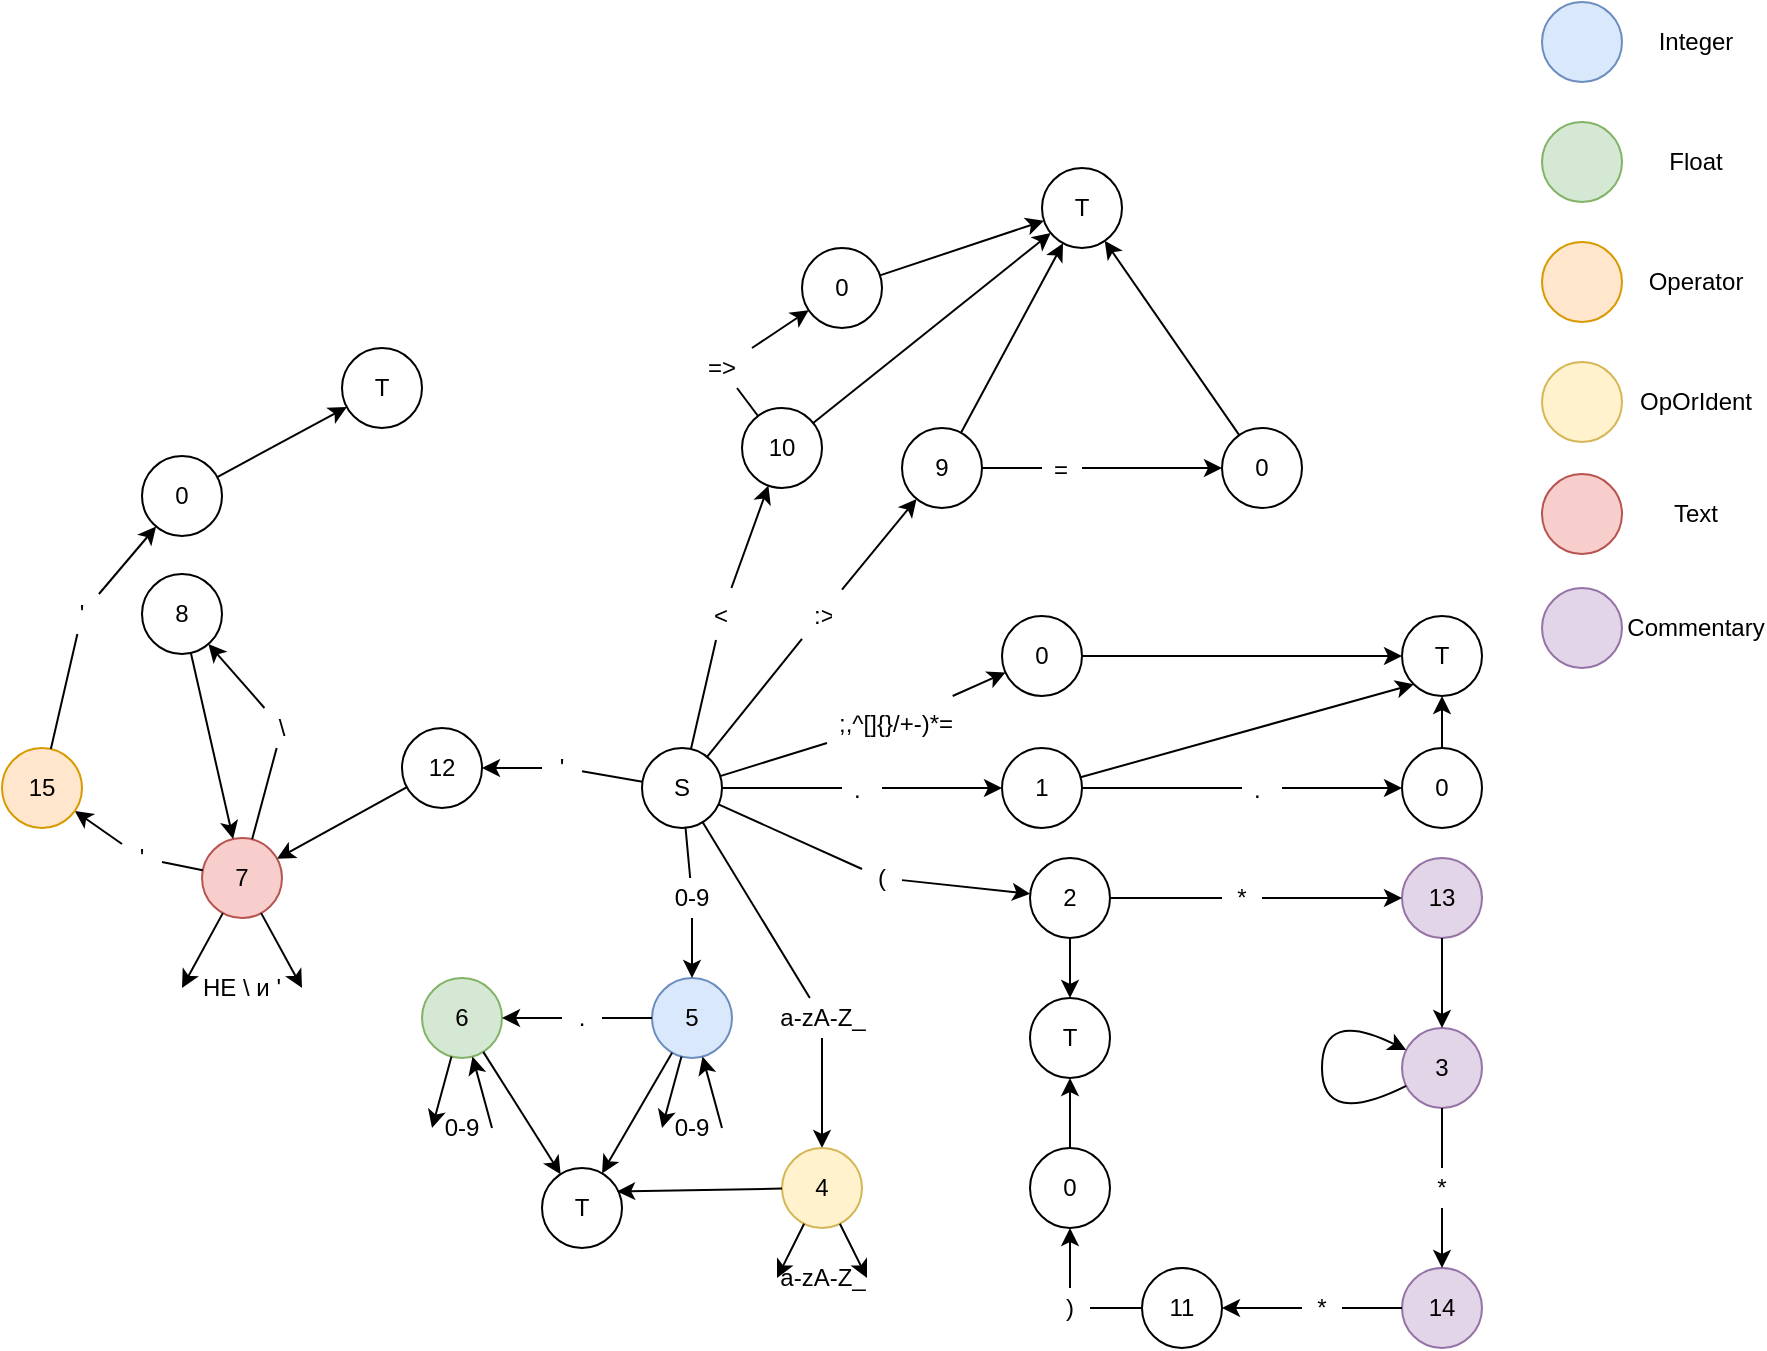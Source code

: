 <mxfile version="15.1.3" type="device"><diagram id="9n7Kw_diTexCpIvjxhjX" name="Страница 1"><mxGraphModel dx="1913" dy="806" grid="1" gridSize="10" guides="1" tooltips="1" connect="1" arrows="1" fold="1" page="1" pageScale="1" pageWidth="827" pageHeight="1169" math="0" shadow="0"><root><mxCell id="0"/><mxCell id="1" parent="0"/><mxCell id="CVCz4HRv0ZNYoUWkGmgE-1" value="S" style="ellipse;whiteSpace=wrap;html=1;aspect=fixed;" parent="1" vertex="1"><mxGeometry x="220" y="450" width="40" height="40" as="geometry"/></mxCell><mxCell id="CVCz4HRv0ZNYoUWkGmgE-2" value="0" style="ellipse;whiteSpace=wrap;html=1;aspect=fixed;" parent="1" vertex="1"><mxGeometry x="400" y="384" width="40" height="40" as="geometry"/></mxCell><mxCell id="CVCz4HRv0ZNYoUWkGmgE-3" value="" style="endArrow=classic;html=1;startArrow=none;" parent="1" source="CVCz4HRv0ZNYoUWkGmgE-4" target="CVCz4HRv0ZNYoUWkGmgE-2" edge="1"><mxGeometry width="50" height="50" relative="1" as="geometry"><mxPoint x="560" y="440" as="sourcePoint"/><mxPoint x="610" y="390" as="targetPoint"/></mxGeometry></mxCell><mxCell id="CVCz4HRv0ZNYoUWkGmgE-4" value=";,^[]{}/+-)*=" style="text;strokeColor=none;fillColor=none;align=left;verticalAlign=top;spacingLeft=4;spacingRight=4;overflow=hidden;rotatable=0;points=[[0,0.5],[1,0.5]];portConstraint=eastwest;" parent="1" vertex="1"><mxGeometry x="312.5" y="424" width="67.5" height="26" as="geometry"/></mxCell><mxCell id="CVCz4HRv0ZNYoUWkGmgE-5" value="" style="endArrow=none;html=1;" parent="1" source="CVCz4HRv0ZNYoUWkGmgE-1" target="CVCz4HRv0ZNYoUWkGmgE-4" edge="1"><mxGeometry width="50" height="50" relative="1" as="geometry"><mxPoint x="255.437" y="482.716" as="sourcePoint"/><mxPoint x="418.58" y="617.264" as="targetPoint"/></mxGeometry></mxCell><mxCell id="CVCz4HRv0ZNYoUWkGmgE-6" value="T" style="ellipse;whiteSpace=wrap;html=1;aspect=fixed;" parent="1" vertex="1"><mxGeometry x="600" y="384" width="40" height="40" as="geometry"/></mxCell><mxCell id="CVCz4HRv0ZNYoUWkGmgE-7" value="" style="endArrow=classic;html=1;" parent="1" source="CVCz4HRv0ZNYoUWkGmgE-2" target="CVCz4HRv0ZNYoUWkGmgE-6" edge="1"><mxGeometry width="50" height="50" relative="1" as="geometry"><mxPoint x="440" y="550" as="sourcePoint"/><mxPoint x="490" y="500" as="targetPoint"/></mxGeometry></mxCell><mxCell id="CVCz4HRv0ZNYoUWkGmgE-8" value="1" style="ellipse;whiteSpace=wrap;html=1;aspect=fixed;" parent="1" vertex="1"><mxGeometry x="400" y="450" width="40" height="40" as="geometry"/></mxCell><mxCell id="CVCz4HRv0ZNYoUWkGmgE-9" value="0" style="ellipse;whiteSpace=wrap;html=1;aspect=fixed;" parent="1" vertex="1"><mxGeometry x="600" y="450" width="40" height="40" as="geometry"/></mxCell><mxCell id="CVCz4HRv0ZNYoUWkGmgE-10" value="" style="endArrow=classic;html=1;startArrow=none;" parent="1" source="CVCz4HRv0ZNYoUWkGmgE-14" target="CVCz4HRv0ZNYoUWkGmgE-8" edge="1"><mxGeometry width="50" height="50" relative="1" as="geometry"><mxPoint x="360" y="570" as="sourcePoint"/><mxPoint x="410" y="520" as="targetPoint"/></mxGeometry></mxCell><mxCell id="CVCz4HRv0ZNYoUWkGmgE-11" value="" style="endArrow=classic;html=1;startArrow=none;" parent="1" source="CVCz4HRv0ZNYoUWkGmgE-16" target="CVCz4HRv0ZNYoUWkGmgE-9" edge="1"><mxGeometry width="50" height="50" relative="1" as="geometry"><mxPoint x="460" y="580" as="sourcePoint"/><mxPoint x="510" y="530" as="targetPoint"/></mxGeometry></mxCell><mxCell id="CVCz4HRv0ZNYoUWkGmgE-12" value="" style="endArrow=classic;html=1;entryX=0;entryY=1;entryDx=0;entryDy=0;" parent="1" source="CVCz4HRv0ZNYoUWkGmgE-8" target="CVCz4HRv0ZNYoUWkGmgE-6" edge="1"><mxGeometry width="50" height="50" relative="1" as="geometry"><mxPoint x="410" y="570" as="sourcePoint"/><mxPoint x="460" y="520" as="targetPoint"/></mxGeometry></mxCell><mxCell id="CVCz4HRv0ZNYoUWkGmgE-13" value="" style="endArrow=classic;html=1;" parent="1" source="CVCz4HRv0ZNYoUWkGmgE-9" target="CVCz4HRv0ZNYoUWkGmgE-6" edge="1"><mxGeometry width="50" height="50" relative="1" as="geometry"><mxPoint x="640" y="570" as="sourcePoint"/><mxPoint x="690" y="520" as="targetPoint"/></mxGeometry></mxCell><mxCell id="CVCz4HRv0ZNYoUWkGmgE-14" value="." style="text;strokeColor=none;fillColor=none;align=left;verticalAlign=top;spacingLeft=4;spacingRight=4;overflow=hidden;rotatable=0;points=[[0,0.5],[1,0.5]];portConstraint=eastwest;" parent="1" vertex="1"><mxGeometry x="320" y="457" width="20" height="26" as="geometry"/></mxCell><mxCell id="CVCz4HRv0ZNYoUWkGmgE-15" value="" style="endArrow=none;html=1;" parent="1" source="CVCz4HRv0ZNYoUWkGmgE-1" target="CVCz4HRv0ZNYoUWkGmgE-14" edge="1"><mxGeometry width="50" height="50" relative="1" as="geometry"><mxPoint x="260" y="470" as="sourcePoint"/><mxPoint x="373.5" y="470" as="targetPoint"/></mxGeometry></mxCell><mxCell id="CVCz4HRv0ZNYoUWkGmgE-16" value="." style="text;strokeColor=none;fillColor=none;align=left;verticalAlign=top;spacingLeft=4;spacingRight=4;overflow=hidden;rotatable=0;points=[[0,0.5],[1,0.5]];portConstraint=eastwest;" parent="1" vertex="1"><mxGeometry x="520" y="457" width="20" height="26" as="geometry"/></mxCell><mxCell id="CVCz4HRv0ZNYoUWkGmgE-17" value="" style="endArrow=none;html=1;" parent="1" source="CVCz4HRv0ZNYoUWkGmgE-8" target="CVCz4HRv0ZNYoUWkGmgE-16" edge="1"><mxGeometry width="50" height="50" relative="1" as="geometry"><mxPoint x="413.5" y="470" as="sourcePoint"/><mxPoint x="530" y="470" as="targetPoint"/></mxGeometry></mxCell><mxCell id="CVCz4HRv0ZNYoUWkGmgE-18" value="9" style="ellipse;whiteSpace=wrap;html=1;aspect=fixed;" parent="1" vertex="1"><mxGeometry x="350" y="290" width="40" height="40" as="geometry"/></mxCell><mxCell id="CVCz4HRv0ZNYoUWkGmgE-19" value="" style="endArrow=classic;html=1;startArrow=none;" parent="1" source="CVCz4HRv0ZNYoUWkGmgE-20" target="CVCz4HRv0ZNYoUWkGmgE-18" edge="1"><mxGeometry width="50" height="50" relative="1" as="geometry"><mxPoint x="210" y="390" as="sourcePoint"/><mxPoint x="260" y="340" as="targetPoint"/></mxGeometry></mxCell><mxCell id="CVCz4HRv0ZNYoUWkGmgE-20" value=":&gt;" style="text;strokeColor=none;fillColor=none;align=left;verticalAlign=top;spacingLeft=4;spacingRight=4;overflow=hidden;rotatable=0;points=[[0,0.5],[1,0.5]];portConstraint=eastwest;" parent="1" vertex="1"><mxGeometry x="300" y="370" width="20" height="26" as="geometry"/></mxCell><mxCell id="CVCz4HRv0ZNYoUWkGmgE-21" value="" style="endArrow=none;html=1;" parent="1" source="CVCz4HRv0ZNYoUWkGmgE-1" target="CVCz4HRv0ZNYoUWkGmgE-20" edge="1"><mxGeometry width="50" height="50" relative="1" as="geometry"><mxPoint x="253.079" y="454.869" as="sourcePoint"/><mxPoint x="356.904" y="335.116" as="targetPoint"/></mxGeometry></mxCell><mxCell id="CVCz4HRv0ZNYoUWkGmgE-22" value="0" style="ellipse;whiteSpace=wrap;html=1;aspect=fixed;" parent="1" vertex="1"><mxGeometry x="510" y="290" width="40" height="40" as="geometry"/></mxCell><mxCell id="CVCz4HRv0ZNYoUWkGmgE-24" value="" style="endArrow=classic;html=1;startArrow=none;" parent="1" source="CVCz4HRv0ZNYoUWkGmgE-25" target="CVCz4HRv0ZNYoUWkGmgE-22" edge="1"><mxGeometry width="50" height="50" relative="1" as="geometry"><mxPoint x="440" y="290" as="sourcePoint"/><mxPoint x="490" y="240" as="targetPoint"/></mxGeometry></mxCell><mxCell id="CVCz4HRv0ZNYoUWkGmgE-25" value="=" style="text;strokeColor=none;fillColor=none;align=left;verticalAlign=top;spacingLeft=4;spacingRight=4;overflow=hidden;rotatable=0;points=[[0,0.5],[1,0.5]];portConstraint=eastwest;" parent="1" vertex="1"><mxGeometry x="420" y="297" width="20" height="26" as="geometry"/></mxCell><mxCell id="CVCz4HRv0ZNYoUWkGmgE-26" value="" style="endArrow=none;html=1;" parent="1" source="CVCz4HRv0ZNYoUWkGmgE-18" target="CVCz4HRv0ZNYoUWkGmgE-25" edge="1"><mxGeometry width="50" height="50" relative="1" as="geometry"><mxPoint x="389.949" y="311.425" as="sourcePoint"/><mxPoint x="490.048" y="318.616" as="targetPoint"/></mxGeometry></mxCell><mxCell id="CVCz4HRv0ZNYoUWkGmgE-29" value="" style="endArrow=classic;html=1;" parent="1" source="CVCz4HRv0ZNYoUWkGmgE-18" target="CVCz4HRv0ZNYoUWkGmgE-30" edge="1"><mxGeometry width="50" height="50" relative="1" as="geometry"><mxPoint x="420" y="210" as="sourcePoint"/><mxPoint x="470" y="160" as="targetPoint"/></mxGeometry></mxCell><mxCell id="CVCz4HRv0ZNYoUWkGmgE-30" value="T" style="ellipse;whiteSpace=wrap;html=1;aspect=fixed;" parent="1" vertex="1"><mxGeometry x="420" y="160" width="40" height="40" as="geometry"/></mxCell><mxCell id="CVCz4HRv0ZNYoUWkGmgE-31" value="" style="endArrow=classic;html=1;" parent="1" source="CVCz4HRv0ZNYoUWkGmgE-22" target="CVCz4HRv0ZNYoUWkGmgE-30" edge="1"><mxGeometry width="50" height="50" relative="1" as="geometry"><mxPoint x="391.078" y="303.348" as="sourcePoint"/><mxPoint x="468.891" y="186.631" as="targetPoint"/></mxGeometry></mxCell><mxCell id="CVCz4HRv0ZNYoUWkGmgE-32" value="10" style="ellipse;whiteSpace=wrap;html=1;aspect=fixed;" parent="1" vertex="1"><mxGeometry x="270" y="280" width="40" height="40" as="geometry"/></mxCell><mxCell id="CVCz4HRv0ZNYoUWkGmgE-34" value="" style="endArrow=classic;html=1;startArrow=none;" parent="1" source="CVCz4HRv0ZNYoUWkGmgE-33" target="CVCz4HRv0ZNYoUWkGmgE-32" edge="1"><mxGeometry width="50" height="50" relative="1" as="geometry"><mxPoint x="110" y="480" as="sourcePoint"/><mxPoint x="160" y="430" as="targetPoint"/></mxGeometry></mxCell><mxCell id="CVCz4HRv0ZNYoUWkGmgE-33" value="&lt;" style="text;strokeColor=none;fillColor=none;align=left;verticalAlign=top;spacingLeft=4;spacingRight=4;overflow=hidden;rotatable=0;points=[[0,0.5],[1,0.5]];portConstraint=eastwest;" parent="1" vertex="1"><mxGeometry x="250" y="370" width="20" height="26" as="geometry"/></mxCell><mxCell id="CVCz4HRv0ZNYoUWkGmgE-35" value="" style="endArrow=none;html=1;" parent="1" source="CVCz4HRv0ZNYoUWkGmgE-1" target="CVCz4HRv0ZNYoUWkGmgE-33" edge="1"><mxGeometry width="50" height="50" relative="1" as="geometry"><mxPoint x="228.39" y="453.715" as="sourcePoint"/><mxPoint x="151.625" y="346.275" as="targetPoint"/></mxGeometry></mxCell><mxCell id="CVCz4HRv0ZNYoUWkGmgE-45" value="0" style="ellipse;whiteSpace=wrap;html=1;aspect=fixed;" parent="1" vertex="1"><mxGeometry x="300" y="200" width="40" height="40" as="geometry"/></mxCell><mxCell id="CVCz4HRv0ZNYoUWkGmgE-47" value="" style="endArrow=classic;html=1;" parent="1" source="CVCz4HRv0ZNYoUWkGmgE-32" target="CVCz4HRv0ZNYoUWkGmgE-30" edge="1"><mxGeometry width="50" height="50" relative="1" as="geometry"><mxPoint x="230" y="400" as="sourcePoint"/><mxPoint x="250.234" y="313.048" as="targetPoint"/></mxGeometry></mxCell><mxCell id="CVCz4HRv0ZNYoUWkGmgE-48" value="" style="endArrow=classic;html=1;startArrow=none;" parent="1" source="CVCz4HRv0ZNYoUWkGmgE-49" target="CVCz4HRv0ZNYoUWkGmgE-45" edge="1"><mxGeometry width="50" height="50" relative="1" as="geometry"><mxPoint x="190" y="310" as="sourcePoint"/><mxPoint x="240" y="260" as="targetPoint"/></mxGeometry></mxCell><mxCell id="CVCz4HRv0ZNYoUWkGmgE-49" value="=&amp;gt;" style="text;html=1;strokeColor=none;fillColor=none;align=center;verticalAlign=middle;whiteSpace=wrap;rounded=0;" parent="1" vertex="1"><mxGeometry x="240" y="250" width="40" height="20" as="geometry"/></mxCell><mxCell id="CVCz4HRv0ZNYoUWkGmgE-50" value="" style="endArrow=none;html=1;" parent="1" source="CVCz4HRv0ZNYoUWkGmgE-32" target="CVCz4HRv0ZNYoUWkGmgE-49" edge="1"><mxGeometry width="50" height="50" relative="1" as="geometry"><mxPoint x="152.665" y="314.521" as="sourcePoint"/><mxPoint x="217.34" y="235.483" as="targetPoint"/></mxGeometry></mxCell><mxCell id="CVCz4HRv0ZNYoUWkGmgE-51" value="" style="endArrow=classic;html=1;" parent="1" source="CVCz4HRv0ZNYoUWkGmgE-45" target="CVCz4HRv0ZNYoUWkGmgE-30" edge="1"><mxGeometry width="50" height="50" relative="1" as="geometry"><mxPoint x="290" y="200" as="sourcePoint"/><mxPoint x="340" y="150" as="targetPoint"/></mxGeometry></mxCell><mxCell id="CVCz4HRv0ZNYoUWkGmgE-64" value="2" style="ellipse;whiteSpace=wrap;html=1;aspect=fixed;" parent="1" vertex="1"><mxGeometry x="414" y="505" width="40" height="40" as="geometry"/></mxCell><mxCell id="CVCz4HRv0ZNYoUWkGmgE-65" value="13" style="ellipse;whiteSpace=wrap;html=1;aspect=fixed;fillColor=#e1d5e7;strokeColor=#9673a6;" parent="1" vertex="1"><mxGeometry x="600" y="505" width="40" height="40" as="geometry"/></mxCell><mxCell id="CVCz4HRv0ZNYoUWkGmgE-66" value="" style="endArrow=classic;html=1;startArrow=none;" parent="1" source="CVCz4HRv0ZNYoUWkGmgE-68" target="CVCz4HRv0ZNYoUWkGmgE-64" edge="1"><mxGeometry width="50" height="50" relative="1" as="geometry"><mxPoint x="490" y="565" as="sourcePoint"/><mxPoint x="540" y="515" as="targetPoint"/></mxGeometry></mxCell><mxCell id="CVCz4HRv0ZNYoUWkGmgE-67" value="" style="endArrow=classic;html=1;startArrow=none;" parent="1" source="CVCz4HRv0ZNYoUWkGmgE-70" target="CVCz4HRv0ZNYoUWkGmgE-65" edge="1"><mxGeometry width="50" height="50" relative="1" as="geometry"><mxPoint x="500" y="715" as="sourcePoint"/><mxPoint x="550" y="665" as="targetPoint"/></mxGeometry></mxCell><mxCell id="CVCz4HRv0ZNYoUWkGmgE-68" value="(" style="text;html=1;strokeColor=none;fillColor=none;align=center;verticalAlign=middle;whiteSpace=wrap;rounded=0;" parent="1" vertex="1"><mxGeometry x="330" y="505" width="20" height="20" as="geometry"/></mxCell><mxCell id="CVCz4HRv0ZNYoUWkGmgE-69" value="" style="endArrow=none;html=1;" parent="1" source="CVCz4HRv0ZNYoUWkGmgE-1" target="CVCz4HRv0ZNYoUWkGmgE-68" edge="1"><mxGeometry width="50" height="50" relative="1" as="geometry"><mxPoint x="257.375" y="479.905" as="sourcePoint"/><mxPoint x="362.635" y="540.077" as="targetPoint"/></mxGeometry></mxCell><mxCell id="CVCz4HRv0ZNYoUWkGmgE-70" value="*" style="text;html=1;strokeColor=none;fillColor=none;align=center;verticalAlign=middle;whiteSpace=wrap;rounded=0;" parent="1" vertex="1"><mxGeometry x="510" y="515" width="20" height="20" as="geometry"/></mxCell><mxCell id="CVCz4HRv0ZNYoUWkGmgE-71" value="" style="endArrow=none;html=1;" parent="1" source="CVCz4HRv0ZNYoUWkGmgE-64" target="CVCz4HRv0ZNYoUWkGmgE-70" edge="1"><mxGeometry width="50" height="50" relative="1" as="geometry"><mxPoint x="570.096" y="582.265" as="sourcePoint"/><mxPoint x="599.865" y="632.758" as="targetPoint"/></mxGeometry></mxCell><mxCell id="CVCz4HRv0ZNYoUWkGmgE-72" value="T" style="ellipse;whiteSpace=wrap;html=1;aspect=fixed;" parent="1" vertex="1"><mxGeometry x="414" y="575" width="40" height="40" as="geometry"/></mxCell><mxCell id="CVCz4HRv0ZNYoUWkGmgE-75" value="" style="endArrow=classic;html=1;" parent="1" source="CVCz4HRv0ZNYoUWkGmgE-64" target="CVCz4HRv0ZNYoUWkGmgE-72" edge="1"><mxGeometry width="50" height="50" relative="1" as="geometry"><mxPoint x="560" y="755" as="sourcePoint"/><mxPoint x="610" y="705" as="targetPoint"/></mxGeometry></mxCell><mxCell id="CVCz4HRv0ZNYoUWkGmgE-97" value="5" style="ellipse;whiteSpace=wrap;html=1;aspect=fixed;fillColor=#dae8fc;strokeColor=#6c8ebf;" parent="1" vertex="1"><mxGeometry x="225" y="565" width="40" height="40" as="geometry"/></mxCell><mxCell id="CVCz4HRv0ZNYoUWkGmgE-98" value="" style="endArrow=classic;html=1;startArrow=none;" parent="1" source="CVCz4HRv0ZNYoUWkGmgE-99" target="CVCz4HRv0ZNYoUWkGmgE-97" edge="1"><mxGeometry width="50" height="50" relative="1" as="geometry"><mxPoint x="90" y="500" as="sourcePoint"/><mxPoint x="140" y="450" as="targetPoint"/></mxGeometry></mxCell><mxCell id="CVCz4HRv0ZNYoUWkGmgE-99" value="0-9" style="text;html=1;strokeColor=none;fillColor=none;align=center;verticalAlign=middle;whiteSpace=wrap;rounded=0;" parent="1" vertex="1"><mxGeometry x="230" y="515" width="30" height="20" as="geometry"/></mxCell><mxCell id="CVCz4HRv0ZNYoUWkGmgE-100" value="" style="endArrow=none;html=1;" parent="1" source="CVCz4HRv0ZNYoUWkGmgE-1" target="CVCz4HRv0ZNYoUWkGmgE-99" edge="1"><mxGeometry width="50" height="50" relative="1" as="geometry"><mxPoint x="222.329" y="479.367" as="sourcePoint"/><mxPoint x="87.682" y="550.653" as="targetPoint"/></mxGeometry></mxCell><mxCell id="CVCz4HRv0ZNYoUWkGmgE-102" value="6" style="ellipse;whiteSpace=wrap;html=1;aspect=fixed;fillColor=#d5e8d4;strokeColor=#82b366;" parent="1" vertex="1"><mxGeometry x="110" y="565" width="40" height="40" as="geometry"/></mxCell><mxCell id="CVCz4HRv0ZNYoUWkGmgE-103" value="" style="endArrow=classic;html=1;startArrow=none;" parent="1" source="CVCz4HRv0ZNYoUWkGmgE-101" target="CVCz4HRv0ZNYoUWkGmgE-102" edge="1"><mxGeometry width="50" height="50" relative="1" as="geometry"><mxPoint x="-40" y="560" as="sourcePoint"/><mxPoint x="10" y="510" as="targetPoint"/></mxGeometry></mxCell><mxCell id="CVCz4HRv0ZNYoUWkGmgE-101" value="." style="text;html=1;strokeColor=none;fillColor=none;align=center;verticalAlign=middle;whiteSpace=wrap;rounded=0;" parent="1" vertex="1"><mxGeometry x="180" y="575" width="20" height="20" as="geometry"/></mxCell><mxCell id="CVCz4HRv0ZNYoUWkGmgE-104" value="" style="endArrow=none;html=1;" parent="1" source="CVCz4HRv0ZNYoUWkGmgE-97" target="CVCz4HRv0ZNYoUWkGmgE-101" edge="1"><mxGeometry width="50" height="50" relative="1" as="geometry"><mxPoint x="50.689" y="565.203" as="sourcePoint"/><mxPoint x="-40.685" y="589.81" as="targetPoint"/></mxGeometry></mxCell><mxCell id="CVCz4HRv0ZNYoUWkGmgE-106" value="0-9" style="text;html=1;strokeColor=none;fillColor=none;align=center;verticalAlign=middle;whiteSpace=wrap;rounded=0;" parent="1" vertex="1"><mxGeometry x="230" y="630" width="30" height="20" as="geometry"/></mxCell><mxCell id="CVCz4HRv0ZNYoUWkGmgE-107" value="" style="endArrow=classic;html=1;entryX=0;entryY=0.5;entryDx=0;entryDy=0;" parent="1" source="CVCz4HRv0ZNYoUWkGmgE-97" target="CVCz4HRv0ZNYoUWkGmgE-106" edge="1"><mxGeometry width="50" height="50" relative="1" as="geometry"><mxPoint y="650" as="sourcePoint"/><mxPoint x="50" y="600" as="targetPoint"/></mxGeometry></mxCell><mxCell id="CVCz4HRv0ZNYoUWkGmgE-108" value="" style="endArrow=classic;html=1;exitX=1;exitY=0.5;exitDx=0;exitDy=0;" parent="1" source="CVCz4HRv0ZNYoUWkGmgE-106" target="CVCz4HRv0ZNYoUWkGmgE-97" edge="1"><mxGeometry width="50" height="50" relative="1" as="geometry"><mxPoint x="130" y="620" as="sourcePoint"/><mxPoint x="170" y="650" as="targetPoint"/></mxGeometry></mxCell><mxCell id="CVCz4HRv0ZNYoUWkGmgE-110" value="0-9" style="text;html=1;strokeColor=none;fillColor=none;align=center;verticalAlign=middle;whiteSpace=wrap;rounded=0;" parent="1" vertex="1"><mxGeometry x="115" y="630" width="30" height="20" as="geometry"/></mxCell><mxCell id="CVCz4HRv0ZNYoUWkGmgE-111" value="" style="endArrow=classic;html=1;entryX=0;entryY=0.5;entryDx=0;entryDy=0;" parent="1" source="CVCz4HRv0ZNYoUWkGmgE-102" target="CVCz4HRv0ZNYoUWkGmgE-110" edge="1"><mxGeometry width="50" height="50" relative="1" as="geometry"><mxPoint x="-56.833" y="618.058" as="sourcePoint"/><mxPoint x="-55" y="644.01" as="targetPoint"/></mxGeometry></mxCell><mxCell id="CVCz4HRv0ZNYoUWkGmgE-112" value="" style="endArrow=classic;html=1;exitX=1;exitY=0.5;exitDx=0;exitDy=0;" parent="1" source="CVCz4HRv0ZNYoUWkGmgE-110" target="CVCz4HRv0ZNYoUWkGmgE-102" edge="1"><mxGeometry width="50" height="50" relative="1" as="geometry"><mxPoint x="25" y="664.01" as="sourcePoint"/><mxPoint x="-48.979" y="614.999" as="targetPoint"/></mxGeometry></mxCell><mxCell id="CVCz4HRv0ZNYoUWkGmgE-114" value="" style="endArrow=classic;html=1;" parent="1" source="CVCz4HRv0ZNYoUWkGmgE-102" target="CVCz4HRv0ZNYoUWkGmgE-117" edge="1"><mxGeometry width="50" height="50" relative="1" as="geometry"><mxPoint x="-130" y="560" as="sourcePoint"/><mxPoint x="178.466" y="653.661" as="targetPoint"/></mxGeometry></mxCell><mxCell id="CVCz4HRv0ZNYoUWkGmgE-116" value="" style="endArrow=classic;html=1;" parent="1" source="CVCz4HRv0ZNYoUWkGmgE-97" target="CVCz4HRv0ZNYoUWkGmgE-117" edge="1"><mxGeometry width="50" height="50" relative="1" as="geometry"><mxPoint x="-40.114" y="587.614" as="sourcePoint"/><mxPoint x="200.865" y="653.209" as="targetPoint"/></mxGeometry></mxCell><mxCell id="CVCz4HRv0ZNYoUWkGmgE-117" value="T" style="ellipse;whiteSpace=wrap;html=1;aspect=fixed;" parent="1" vertex="1"><mxGeometry x="170" y="660" width="40" height="40" as="geometry"/></mxCell><mxCell id="CVCz4HRv0ZNYoUWkGmgE-119" value="" style="endArrow=classic;html=1;startArrow=none;" parent="1" source="CVCz4HRv0ZNYoUWkGmgE-120" target="CVCz4HRv0ZNYoUWkGmgE-122" edge="1"><mxGeometry width="50" height="50" relative="1" as="geometry"><mxPoint x="70" y="510" as="sourcePoint"/><mxPoint x="110" y="470" as="targetPoint"/><Array as="points"/></mxGeometry></mxCell><mxCell id="CVCz4HRv0ZNYoUWkGmgE-120" value="a-zA-Z_" style="text;html=1;strokeColor=none;fillColor=none;align=center;verticalAlign=middle;whiteSpace=wrap;rounded=0;" parent="1" vertex="1"><mxGeometry x="287.5" y="575" width="45" height="20" as="geometry"/></mxCell><mxCell id="CVCz4HRv0ZNYoUWkGmgE-121" value="" style="endArrow=none;html=1;" parent="1" source="CVCz4HRv0ZNYoUWkGmgE-1" target="CVCz4HRv0ZNYoUWkGmgE-120" edge="1"><mxGeometry width="50" height="50" relative="1" as="geometry"><mxPoint x="220.586" y="474.807" as="sourcePoint"/><mxPoint x="120" y="500" as="targetPoint"/></mxGeometry></mxCell><mxCell id="CVCz4HRv0ZNYoUWkGmgE-122" value="4" style="ellipse;whiteSpace=wrap;html=1;aspect=fixed;fillColor=#fff2cc;strokeColor=#d6b656;" parent="1" vertex="1"><mxGeometry x="290" y="650" width="40" height="40" as="geometry"/></mxCell><mxCell id="CVCz4HRv0ZNYoUWkGmgE-124" value="a-zA-Z_" style="text;html=1;strokeColor=none;fillColor=none;align=center;verticalAlign=middle;whiteSpace=wrap;rounded=0;" parent="1" vertex="1"><mxGeometry x="287.5" y="705" width="45" height="20" as="geometry"/></mxCell><mxCell id="CVCz4HRv0ZNYoUWkGmgE-125" value="" style="endArrow=classic;html=1;entryX=0;entryY=0.5;entryDx=0;entryDy=0;" parent="1" source="CVCz4HRv0ZNYoUWkGmgE-122" target="CVCz4HRv0ZNYoUWkGmgE-124" edge="1"><mxGeometry width="50" height="50" relative="1" as="geometry"><mxPoint x="200" y="780" as="sourcePoint"/><mxPoint x="250" y="730" as="targetPoint"/></mxGeometry></mxCell><mxCell id="CVCz4HRv0ZNYoUWkGmgE-126" value="" style="endArrow=classic;html=1;entryX=1;entryY=0.5;entryDx=0;entryDy=0;" parent="1" source="CVCz4HRv0ZNYoUWkGmgE-122" target="CVCz4HRv0ZNYoUWkGmgE-124" edge="1"><mxGeometry width="50" height="50" relative="1" as="geometry"><mxPoint x="370" y="750" as="sourcePoint"/><mxPoint x="420" y="700" as="targetPoint"/></mxGeometry></mxCell><mxCell id="CVCz4HRv0ZNYoUWkGmgE-127" value="" style="endArrow=classic;html=1;entryX=0.939;entryY=0.293;entryDx=0;entryDy=0;entryPerimeter=0;" parent="1" source="CVCz4HRv0ZNYoUWkGmgE-122" target="CVCz4HRv0ZNYoUWkGmgE-117" edge="1"><mxGeometry width="50" height="50" relative="1" as="geometry"><mxPoint x="240" y="710" as="sourcePoint"/><mxPoint x="210" y="670" as="targetPoint"/></mxGeometry></mxCell><mxCell id="CVCz4HRv0ZNYoUWkGmgE-128" value="" style="endArrow=classic;html=1;startArrow=none;" parent="1" source="CVCz4HRv0ZNYoUWkGmgE-130" target="wDI-oPi-rMiY9EmcwKsZ-1" edge="1"><mxGeometry width="50" height="50" relative="1" as="geometry"><mxPoint x="40" y="510" as="sourcePoint"/><mxPoint x="90" y="460" as="targetPoint"/></mxGeometry></mxCell><mxCell id="CVCz4HRv0ZNYoUWkGmgE-129" value="7" style="ellipse;whiteSpace=wrap;html=1;aspect=fixed;fillColor=#f8cecc;strokeColor=#b85450;" parent="1" vertex="1"><mxGeometry y="495" width="40" height="40" as="geometry"/></mxCell><mxCell id="CVCz4HRv0ZNYoUWkGmgE-130" value="'" style="text;html=1;strokeColor=none;fillColor=none;align=center;verticalAlign=middle;whiteSpace=wrap;rounded=0;" parent="1" vertex="1"><mxGeometry x="170" y="450" width="20" height="20" as="geometry"/></mxCell><mxCell id="CVCz4HRv0ZNYoUWkGmgE-131" value="" style="endArrow=none;html=1;" parent="1" source="CVCz4HRv0ZNYoUWkGmgE-1" target="CVCz4HRv0ZNYoUWkGmgE-130" edge="1"><mxGeometry width="50" height="50" relative="1" as="geometry"><mxPoint x="220.303" y="473.47" as="sourcePoint"/><mxPoint x="119.699" y="491.543" as="targetPoint"/></mxGeometry></mxCell><mxCell id="CVCz4HRv0ZNYoUWkGmgE-132" value="НЕ \ и '" style="text;html=1;strokeColor=none;fillColor=none;align=center;verticalAlign=middle;whiteSpace=wrap;rounded=0;" parent="1" vertex="1"><mxGeometry x="-10" y="560" width="60" height="20" as="geometry"/></mxCell><mxCell id="CVCz4HRv0ZNYoUWkGmgE-133" value="" style="endArrow=classic;html=1;entryX=0;entryY=0.5;entryDx=0;entryDy=0;" parent="1" source="CVCz4HRv0ZNYoUWkGmgE-129" target="CVCz4HRv0ZNYoUWkGmgE-132" edge="1"><mxGeometry width="50" height="50" relative="1" as="geometry"><mxPoint x="-80" y="595" as="sourcePoint"/><mxPoint x="-30" y="545" as="targetPoint"/></mxGeometry></mxCell><mxCell id="CVCz4HRv0ZNYoUWkGmgE-134" value="" style="endArrow=classic;html=1;entryX=1;entryY=0.5;entryDx=0;entryDy=0;" parent="1" source="CVCz4HRv0ZNYoUWkGmgE-129" target="CVCz4HRv0ZNYoUWkGmgE-132" edge="1"><mxGeometry width="50" height="50" relative="1" as="geometry"><mxPoint x="60" y="595" as="sourcePoint"/><mxPoint x="110" y="545" as="targetPoint"/></mxGeometry></mxCell><mxCell id="CVCz4HRv0ZNYoUWkGmgE-135" value="8" style="ellipse;whiteSpace=wrap;html=1;aspect=fixed;" parent="1" vertex="1"><mxGeometry x="-30" y="363" width="40" height="40" as="geometry"/></mxCell><mxCell id="CVCz4HRv0ZNYoUWkGmgE-136" value="" style="endArrow=classic;html=1;startArrow=none;" parent="1" source="CVCz4HRv0ZNYoUWkGmgE-137" target="CVCz4HRv0ZNYoUWkGmgE-135" edge="1"><mxGeometry width="50" height="50" relative="1" as="geometry"><mxPoint x="130" y="440" as="sourcePoint"/><mxPoint x="180" y="390" as="targetPoint"/></mxGeometry></mxCell><mxCell id="CVCz4HRv0ZNYoUWkGmgE-137" value="\" style="text;html=1;strokeColor=none;fillColor=none;align=center;verticalAlign=middle;whiteSpace=wrap;rounded=0;" parent="1" vertex="1"><mxGeometry x="20" y="430" width="40" height="20" as="geometry"/></mxCell><mxCell id="CVCz4HRv0ZNYoUWkGmgE-138" value="" style="endArrow=none;html=1;" parent="1" source="CVCz4HRv0ZNYoUWkGmgE-129" target="CVCz4HRv0ZNYoUWkGmgE-137" edge="1"><mxGeometry width="50" height="50" relative="1" as="geometry"><mxPoint x="99.137" y="450.019" as="sourcePoint"/><mxPoint x="95.812" y="376.984" as="targetPoint"/></mxGeometry></mxCell><mxCell id="CVCz4HRv0ZNYoUWkGmgE-139" value="" style="endArrow=classic;html=1;" parent="1" source="CVCz4HRv0ZNYoUWkGmgE-135" target="CVCz4HRv0ZNYoUWkGmgE-129" edge="1"><mxGeometry width="50" height="50" relative="1" as="geometry"><mxPoint x="30" y="420" as="sourcePoint"/><mxPoint x="80" y="370" as="targetPoint"/></mxGeometry></mxCell><mxCell id="CVCz4HRv0ZNYoUWkGmgE-140" value="" style="endArrow=classic;html=1;startArrow=none;" parent="1" source="CVCz4HRv0ZNYoUWkGmgE-142" target="wDI-oPi-rMiY9EmcwKsZ-2" edge="1"><mxGeometry width="50" height="50" relative="1" as="geometry"><mxPoint x="30" y="440" as="sourcePoint"/><mxPoint x="80" y="390" as="targetPoint"/></mxGeometry></mxCell><mxCell id="CVCz4HRv0ZNYoUWkGmgE-141" value="0" style="ellipse;whiteSpace=wrap;html=1;aspect=fixed;" parent="1" vertex="1"><mxGeometry x="-30" y="304" width="40" height="40" as="geometry"/></mxCell><mxCell id="CVCz4HRv0ZNYoUWkGmgE-142" value="'" style="text;html=1;strokeColor=none;fillColor=none;align=center;verticalAlign=middle;whiteSpace=wrap;rounded=0;" parent="1" vertex="1"><mxGeometry x="-40" y="495" width="20" height="20" as="geometry"/></mxCell><mxCell id="CVCz4HRv0ZNYoUWkGmgE-143" value="" style="endArrow=none;html=1;" parent="1" source="CVCz4HRv0ZNYoUWkGmgE-129" target="CVCz4HRv0ZNYoUWkGmgE-142" edge="1"><mxGeometry width="50" height="50" relative="1" as="geometry"><mxPoint x="90.211" y="452.559" as="sourcePoint"/><mxPoint x="49.872" y="381.394" as="targetPoint"/></mxGeometry></mxCell><mxCell id="CVCz4HRv0ZNYoUWkGmgE-144" value="T" style="ellipse;whiteSpace=wrap;html=1;aspect=fixed;" parent="1" vertex="1"><mxGeometry x="70" y="250" width="40" height="40" as="geometry"/></mxCell><mxCell id="CVCz4HRv0ZNYoUWkGmgE-145" value="" style="endArrow=classic;html=1;" parent="1" source="CVCz4HRv0ZNYoUWkGmgE-141" target="CVCz4HRv0ZNYoUWkGmgE-144" edge="1"><mxGeometry width="50" height="50" relative="1" as="geometry"><mxPoint x="70" y="350" as="sourcePoint"/><mxPoint x="120" y="300" as="targetPoint"/></mxGeometry></mxCell><mxCell id="wDI-oPi-rMiY9EmcwKsZ-1" value="12" style="ellipse;whiteSpace=wrap;html=1;aspect=fixed;" parent="1" vertex="1"><mxGeometry x="100" y="440" width="40" height="40" as="geometry"/></mxCell><mxCell id="wDI-oPi-rMiY9EmcwKsZ-2" value="15" style="ellipse;whiteSpace=wrap;html=1;aspect=fixed;fillColor=#ffe6cc;strokeColor=#d79b00;" parent="1" vertex="1"><mxGeometry x="-100" y="450" width="40" height="40" as="geometry"/></mxCell><mxCell id="wDI-oPi-rMiY9EmcwKsZ-4" value="" style="endArrow=classic;html=1;" parent="1" source="wDI-oPi-rMiY9EmcwKsZ-1" target="CVCz4HRv0ZNYoUWkGmgE-129" edge="1"><mxGeometry width="50" height="50" relative="1" as="geometry"><mxPoint x="160" y="550" as="sourcePoint"/><mxPoint x="210" y="500" as="targetPoint"/></mxGeometry></mxCell><mxCell id="wDI-oPi-rMiY9EmcwKsZ-5" value="" style="endArrow=classic;html=1;startArrow=none;" parent="1" source="wDI-oPi-rMiY9EmcwKsZ-3" target="CVCz4HRv0ZNYoUWkGmgE-141" edge="1"><mxGeometry width="50" height="50" relative="1" as="geometry"><mxPoint x="70" y="420" as="sourcePoint"/><mxPoint x="120" y="370" as="targetPoint"/></mxGeometry></mxCell><mxCell id="wDI-oPi-rMiY9EmcwKsZ-3" value="'" style="text;html=1;strokeColor=none;fillColor=none;align=center;verticalAlign=middle;whiteSpace=wrap;rounded=0;" parent="1" vertex="1"><mxGeometry x="-70" y="373" width="20" height="20" as="geometry"/></mxCell><mxCell id="wDI-oPi-rMiY9EmcwKsZ-6" value="" style="endArrow=none;html=1;" parent="1" source="wDI-oPi-rMiY9EmcwKsZ-2" target="wDI-oPi-rMiY9EmcwKsZ-3" edge="1"><mxGeometry width="50" height="50" relative="1" as="geometry"><mxPoint x="31.357" y="483.046" as="sourcePoint"/><mxPoint x="38.56" y="383.948" as="targetPoint"/></mxGeometry></mxCell><mxCell id="oUV6bcwz7iqqAazIHPhD-1" value="3" style="ellipse;whiteSpace=wrap;html=1;aspect=fixed;fillColor=#e1d5e7;strokeColor=#9673a6;" parent="1" vertex="1"><mxGeometry x="600" y="590" width="40" height="40" as="geometry"/></mxCell><mxCell id="oUV6bcwz7iqqAazIHPhD-2" value="14" style="ellipse;whiteSpace=wrap;html=1;aspect=fixed;fillColor=#e1d5e7;strokeColor=#9673a6;" parent="1" vertex="1"><mxGeometry x="600" y="710" width="40" height="40" as="geometry"/></mxCell><mxCell id="oUV6bcwz7iqqAazIHPhD-3" value="11" style="ellipse;whiteSpace=wrap;html=1;aspect=fixed;" parent="1" vertex="1"><mxGeometry x="470" y="710" width="40" height="40" as="geometry"/></mxCell><mxCell id="oUV6bcwz7iqqAazIHPhD-4" value="0" style="ellipse;whiteSpace=wrap;html=1;aspect=fixed;" parent="1" vertex="1"><mxGeometry x="414" y="650" width="40" height="40" as="geometry"/></mxCell><mxCell id="oUV6bcwz7iqqAazIHPhD-5" value="" style="endArrow=classic;html=1;" parent="1" source="oUV6bcwz7iqqAazIHPhD-4" target="CVCz4HRv0ZNYoUWkGmgE-72" edge="1"><mxGeometry width="50" height="50" relative="1" as="geometry"><mxPoint x="500" y="840" as="sourcePoint"/><mxPoint x="550" y="790" as="targetPoint"/></mxGeometry></mxCell><mxCell id="oUV6bcwz7iqqAazIHPhD-6" value="" style="endArrow=classic;html=1;startArrow=none;" parent="1" source="oUV6bcwz7iqqAazIHPhD-15" target="oUV6bcwz7iqqAazIHPhD-4" edge="1"><mxGeometry width="50" height="50" relative="1" as="geometry"><mxPoint x="510" y="870" as="sourcePoint"/><mxPoint x="560" y="820" as="targetPoint"/></mxGeometry></mxCell><mxCell id="oUV6bcwz7iqqAazIHPhD-7" value="" style="endArrow=classic;html=1;" parent="1" source="CVCz4HRv0ZNYoUWkGmgE-65" target="oUV6bcwz7iqqAazIHPhD-1" edge="1"><mxGeometry width="50" height="50" relative="1" as="geometry"><mxPoint x="600" y="660" as="sourcePoint"/><mxPoint x="650" y="610" as="targetPoint"/></mxGeometry></mxCell><mxCell id="oUV6bcwz7iqqAazIHPhD-8" value="" style="curved=1;endArrow=classic;html=1;" parent="1" source="oUV6bcwz7iqqAazIHPhD-1" target="oUV6bcwz7iqqAazIHPhD-1" edge="1"><mxGeometry width="50" height="50" relative="1" as="geometry"><mxPoint x="600" y="690" as="sourcePoint"/><mxPoint x="650" y="640" as="targetPoint"/><Array as="points"><mxPoint x="560" y="640"/><mxPoint x="560" y="580"/></Array></mxGeometry></mxCell><mxCell id="oUV6bcwz7iqqAazIHPhD-9" value="" style="endArrow=classic;html=1;startArrow=none;" parent="1" source="oUV6bcwz7iqqAazIHPhD-11" target="oUV6bcwz7iqqAazIHPhD-2" edge="1"><mxGeometry width="50" height="50" relative="1" as="geometry"><mxPoint x="750" y="740" as="sourcePoint"/><mxPoint x="800" y="690" as="targetPoint"/></mxGeometry></mxCell><mxCell id="oUV6bcwz7iqqAazIHPhD-10" value="" style="endArrow=classic;html=1;startArrow=none;" parent="1" source="oUV6bcwz7iqqAazIHPhD-12" target="oUV6bcwz7iqqAazIHPhD-3" edge="1"><mxGeometry width="50" height="50" relative="1" as="geometry"><mxPoint x="730" y="880" as="sourcePoint"/><mxPoint x="780" y="830" as="targetPoint"/></mxGeometry></mxCell><mxCell id="oUV6bcwz7iqqAazIHPhD-11" value="*" style="text;html=1;strokeColor=none;fillColor=none;align=center;verticalAlign=middle;whiteSpace=wrap;rounded=0;" parent="1" vertex="1"><mxGeometry x="610" y="660" width="20" height="20" as="geometry"/></mxCell><mxCell id="oUV6bcwz7iqqAazIHPhD-13" value="" style="endArrow=none;html=1;" parent="1" source="oUV6bcwz7iqqAazIHPhD-1" target="oUV6bcwz7iqqAazIHPhD-11" edge="1"><mxGeometry width="50" height="50" relative="1" as="geometry"><mxPoint x="700.0" y="700" as="sourcePoint"/><mxPoint x="700.0" y="750" as="targetPoint"/></mxGeometry></mxCell><mxCell id="oUV6bcwz7iqqAazIHPhD-12" value="*" style="text;html=1;strokeColor=none;fillColor=none;align=center;verticalAlign=middle;whiteSpace=wrap;rounded=0;" parent="1" vertex="1"><mxGeometry x="550" y="720" width="20" height="20" as="geometry"/></mxCell><mxCell id="oUV6bcwz7iqqAazIHPhD-14" value="" style="endArrow=none;html=1;" parent="1" source="oUV6bcwz7iqqAazIHPhD-2" target="oUV6bcwz7iqqAazIHPhD-12" edge="1"><mxGeometry width="50" height="50" relative="1" as="geometry"><mxPoint x="700.822" y="805.674" as="sourcePoint"/><mxPoint x="639.157" y="824.253" as="targetPoint"/></mxGeometry></mxCell><mxCell id="oUV6bcwz7iqqAazIHPhD-15" value=")" style="text;html=1;strokeColor=none;fillColor=none;align=center;verticalAlign=middle;whiteSpace=wrap;rounded=0;" parent="1" vertex="1"><mxGeometry x="424" y="720" width="20" height="20" as="geometry"/></mxCell><mxCell id="oUV6bcwz7iqqAazIHPhD-16" value="" style="endArrow=none;html=1;" parent="1" source="oUV6bcwz7iqqAazIHPhD-3" target="oUV6bcwz7iqqAazIHPhD-15" edge="1"><mxGeometry width="50" height="50" relative="1" as="geometry"><mxPoint x="607.693" y="814.235" as="sourcePoint"/><mxPoint x="562.227" y="755.828" as="targetPoint"/></mxGeometry></mxCell><mxCell id="oUV6bcwz7iqqAazIHPhD-17" value="" style="ellipse;whiteSpace=wrap;html=1;aspect=fixed;fillColor=#dae8fc;strokeColor=#6c8ebf;" parent="1" vertex="1"><mxGeometry x="670" y="77" width="40" height="40" as="geometry"/></mxCell><mxCell id="oUV6bcwz7iqqAazIHPhD-18" value="" style="ellipse;whiteSpace=wrap;html=1;aspect=fixed;fillColor=#d5e8d4;strokeColor=#82b366;" parent="1" vertex="1"><mxGeometry x="670" y="137" width="40" height="40" as="geometry"/></mxCell><mxCell id="oUV6bcwz7iqqAazIHPhD-19" value="" style="ellipse;whiteSpace=wrap;html=1;aspect=fixed;fillColor=#ffe6cc;strokeColor=#d79b00;" parent="1" vertex="1"><mxGeometry x="670" y="197" width="40" height="40" as="geometry"/></mxCell><mxCell id="oUV6bcwz7iqqAazIHPhD-20" value="" style="ellipse;whiteSpace=wrap;html=1;aspect=fixed;fillColor=#fff2cc;strokeColor=#d6b656;" parent="1" vertex="1"><mxGeometry x="670" y="257" width="40" height="40" as="geometry"/></mxCell><mxCell id="oUV6bcwz7iqqAazIHPhD-21" value="" style="ellipse;whiteSpace=wrap;html=1;aspect=fixed;fillColor=#e1d5e7;strokeColor=#9673a6;" parent="1" vertex="1"><mxGeometry x="670" y="370" width="40" height="40" as="geometry"/></mxCell><mxCell id="oUV6bcwz7iqqAazIHPhD-22" value="" style="ellipse;whiteSpace=wrap;html=1;aspect=fixed;fillColor=#f8cecc;strokeColor=#b85450;" parent="1" vertex="1"><mxGeometry x="670" y="313" width="40" height="40" as="geometry"/></mxCell><mxCell id="oUV6bcwz7iqqAazIHPhD-23" value="Integer" style="text;html=1;strokeColor=none;fillColor=none;align=center;verticalAlign=middle;whiteSpace=wrap;rounded=0;" parent="1" vertex="1"><mxGeometry x="727" y="87" width="40" height="20" as="geometry"/></mxCell><mxCell id="oUV6bcwz7iqqAazIHPhD-24" value="Float" style="text;html=1;strokeColor=none;fillColor=none;align=center;verticalAlign=middle;whiteSpace=wrap;rounded=0;" parent="1" vertex="1"><mxGeometry x="727" y="147" width="40" height="20" as="geometry"/></mxCell><mxCell id="oUV6bcwz7iqqAazIHPhD-25" value="Operator" style="text;html=1;strokeColor=none;fillColor=none;align=center;verticalAlign=middle;whiteSpace=wrap;rounded=0;" parent="1" vertex="1"><mxGeometry x="727" y="207" width="40" height="20" as="geometry"/></mxCell><mxCell id="oUV6bcwz7iqqAazIHPhD-26" value="OpOrIdent" style="text;html=1;strokeColor=none;fillColor=none;align=center;verticalAlign=middle;whiteSpace=wrap;rounded=0;" parent="1" vertex="1"><mxGeometry x="727" y="267" width="40" height="20" as="geometry"/></mxCell><mxCell id="oUV6bcwz7iqqAazIHPhD-27" value="Text" style="text;html=1;strokeColor=none;fillColor=none;align=center;verticalAlign=middle;whiteSpace=wrap;rounded=0;" parent="1" vertex="1"><mxGeometry x="727" y="323" width="40" height="20" as="geometry"/></mxCell><mxCell id="oUV6bcwz7iqqAazIHPhD-28" value="Commentary" style="text;html=1;strokeColor=none;fillColor=none;align=center;verticalAlign=middle;whiteSpace=wrap;rounded=0;" parent="1" vertex="1"><mxGeometry x="727" y="380" width="40" height="20" as="geometry"/></mxCell></root></mxGraphModel></diagram></mxfile>